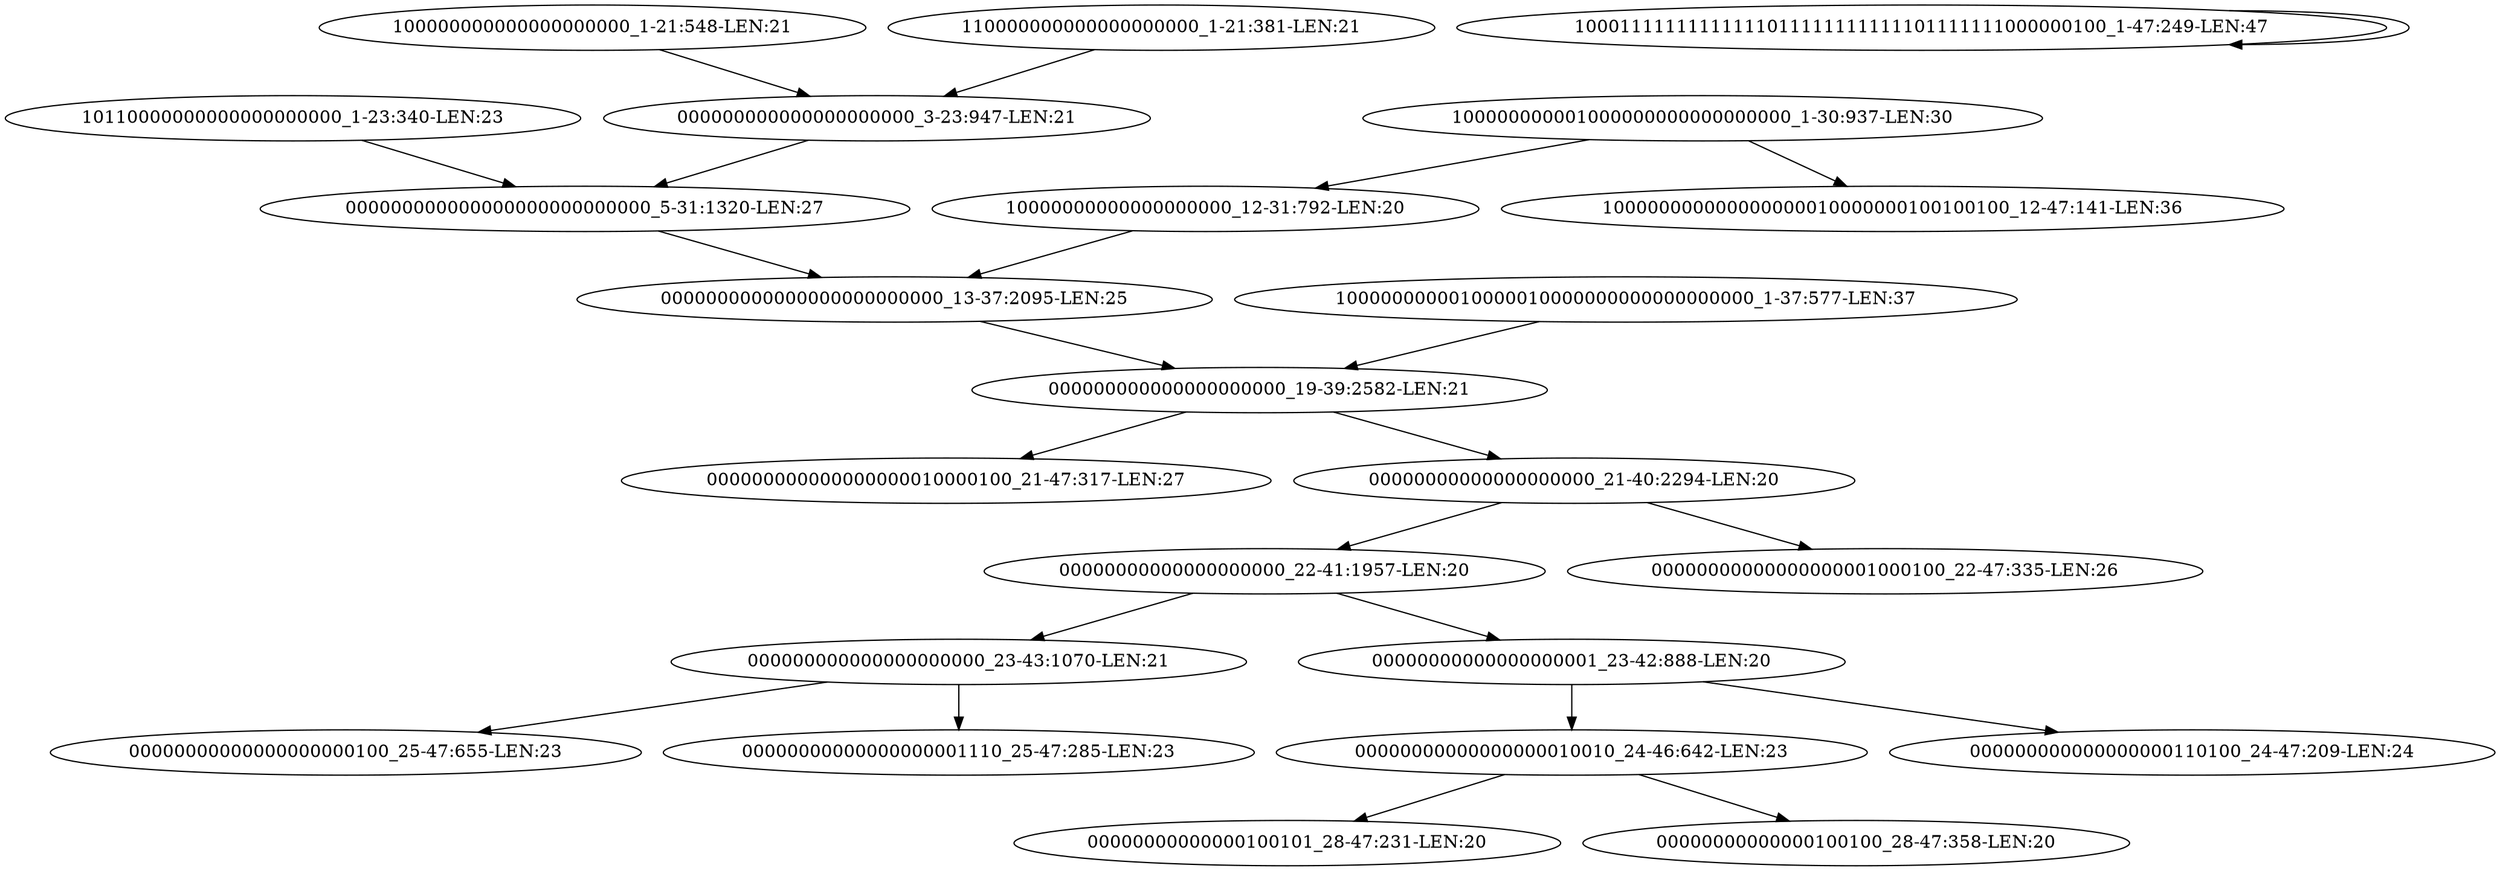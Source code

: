digraph G {
    "00000000000000000010010_24-46:642-LEN:23" -> "00000000000000100101_28-47:231-LEN:20";
    "00000000000000000010010_24-46:642-LEN:23" -> "00000000000000100100_28-47:358-LEN:20";
    "000000000000000000000000000_5-31:1320-LEN:27" -> "0000000000000000000000000_13-37:2095-LEN:25";
    "000000000000000000000_19-39:2582-LEN:21" -> "000000000000000000010000100_21-47:317-LEN:27";
    "000000000000000000000_19-39:2582-LEN:21" -> "00000000000000000000_21-40:2294-LEN:20";
    "1000000000010000010000000000000000000_1-37:577-LEN:37" -> "000000000000000000000_19-39:2582-LEN:21";
    "000000000000000000000_23-43:1070-LEN:21" -> "00000000000000000000100_25-47:655-LEN:23";
    "000000000000000000000_23-43:1070-LEN:21" -> "00000000000000000001110_25-47:285-LEN:23";
    "0000000000000000000000000_13-37:2095-LEN:25" -> "000000000000000000000_19-39:2582-LEN:21";
    "10001111111111111011111111111101111111000000100_1-47:249-LEN:47" -> "10001111111111111011111111111101111111000000100_1-47:249-LEN:47";
    "00000000000000000001_23-42:888-LEN:20" -> "00000000000000000010010_24-46:642-LEN:23";
    "00000000000000000001_23-42:888-LEN:20" -> "000000000000000000110100_24-47:209-LEN:24";
    "00000000000000000000_22-41:1957-LEN:20" -> "000000000000000000000_23-43:1070-LEN:21";
    "00000000000000000000_22-41:1957-LEN:20" -> "00000000000000000001_23-42:888-LEN:20";
    "10110000000000000000000_1-23:340-LEN:23" -> "000000000000000000000000000_5-31:1320-LEN:27";
    "10000000000000000000_12-31:792-LEN:20" -> "0000000000000000000000000_13-37:2095-LEN:25";
    "00000000000000000000_21-40:2294-LEN:20" -> "00000000000000000000_22-41:1957-LEN:20";
    "00000000000000000000_21-40:2294-LEN:20" -> "00000000000000000001000100_22-47:335-LEN:26";
    "100000000000000000000_1-21:548-LEN:21" -> "000000000000000000000_3-23:947-LEN:21";
    "110000000000000000000_1-21:381-LEN:21" -> "000000000000000000000_3-23:947-LEN:21";
    "100000000001000000000000000000_1-30:937-LEN:30" -> "100000000000000000010000000100100100_12-47:141-LEN:36";
    "100000000001000000000000000000_1-30:937-LEN:30" -> "10000000000000000000_12-31:792-LEN:20";
    "000000000000000000000_3-23:947-LEN:21" -> "000000000000000000000000000_5-31:1320-LEN:27";
}

